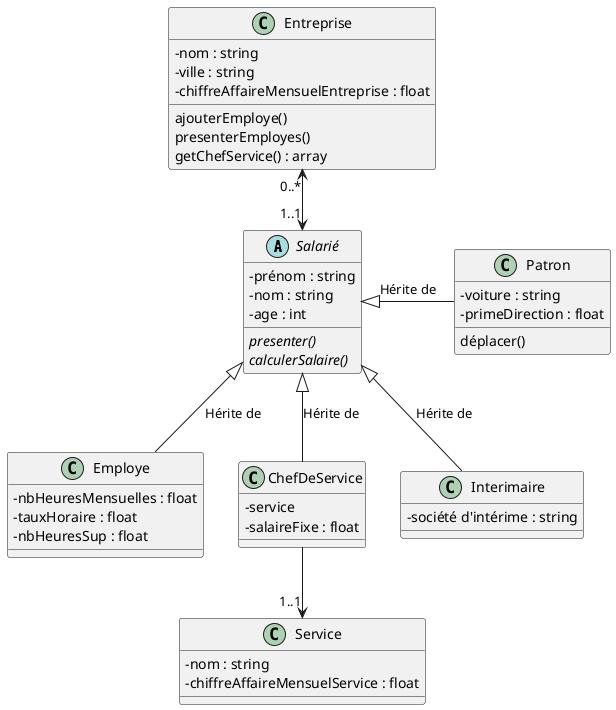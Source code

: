 @startuml
'https://plantuml.com/class-diagram

skinparam classAttributeIconSize 0

abstract class Salarié{
    - prénom : string
    - nom : string
    - age : int

    {abstract} presenter()
    {abstract} calculerSalaire()
}

class Employe {
    - nbHeuresMensuelles : float
    - tauxHoraire : float
    - nbHeuresSup : float
}

class ChefDeService {
    -service
    - salaireFixe : float
}

class Patron {
    - voiture : string
    - primeDirection : float
    déplacer()
}

class Entreprise {
    - nom : string
    - ville : string
    - chiffreAffaireMensuelEntreprise : float
    ajouterEmploye()
    presenterEmployes()
    getChefService() : array
}

class Interimaire {
    - société d'intérime : string
}

class Service {
    - nom : string
    - chiffreAffaireMensuelService : float
}

Entreprise"0..*"<-->"1..1"Salarié
ChefDeService-->"1..1"Service

Salarié ^- Patron : Hérite de
Salarié ^-- ChefDeService : Hérite de
Salarié ^-- Interimaire : Hérite de
Salarié ^-- Employe : Hérite de

@enduml